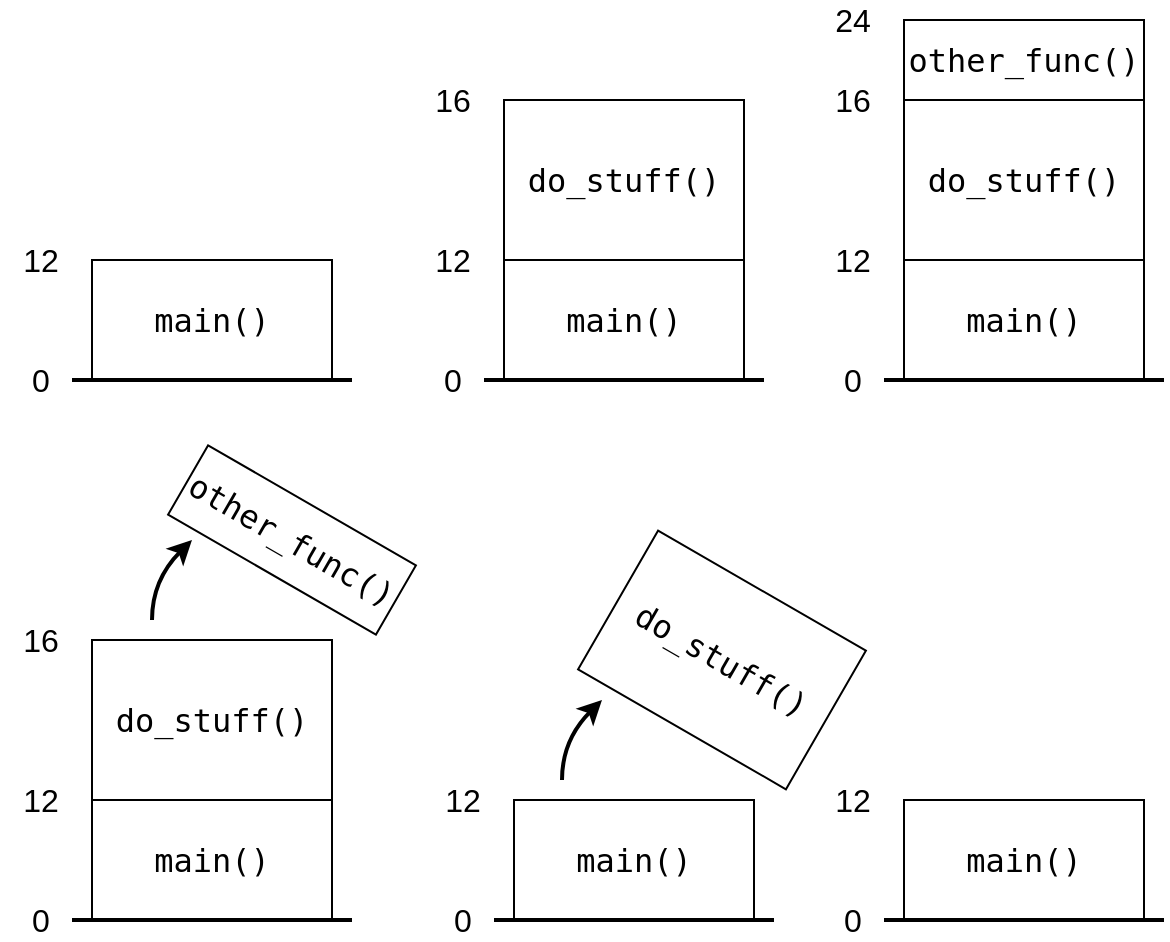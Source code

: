 <mxfile version="12.9.2" type="device"><diagram id="3T6XXa4KqIWcqoQXKcZj" name="Page-1"><mxGraphModel dx="918" dy="471" grid="1" gridSize="10" guides="0" tooltips="1" connect="1" arrows="1" fold="1" page="1" pageScale="1" pageWidth="850" pageHeight="1100" math="0" shadow="0"><root><mxCell id="0"/><mxCell id="1" parent="0"/><mxCell id="Z8ysf3RP-tLpuXfRaKUo-4" value="&lt;pre&gt;main()&lt;/pre&gt;" style="rounded=0;whiteSpace=wrap;html=1;fontSize=16;" parent="1" vertex="1"><mxGeometry x="110" y="360" width="120" height="60" as="geometry"/></mxCell><mxCell id="WdGrn8KU4RR0bOzMLmEx-74" value="" style="endArrow=none;html=1;strokeWidth=2;fontSize=16;" edge="1" parent="1"><mxGeometry width="50" height="50" relative="1" as="geometry"><mxPoint x="100" y="420" as="sourcePoint"/><mxPoint x="240" y="420" as="targetPoint"/></mxGeometry></mxCell><mxCell id="WdGrn8KU4RR0bOzMLmEx-76" value="0" style="text;html=1;align=center;verticalAlign=middle;resizable=0;points=[];autosize=1;fontSize=16;" vertex="1" parent="1"><mxGeometry x="69" y="410" width="30" height="20" as="geometry"/></mxCell><mxCell id="WdGrn8KU4RR0bOzMLmEx-77" value="12" style="text;html=1;align=center;verticalAlign=middle;resizable=0;points=[];autosize=1;fontSize=16;" vertex="1" parent="1"><mxGeometry x="64" y="350" width="40" height="20" as="geometry"/></mxCell><mxCell id="WdGrn8KU4RR0bOzMLmEx-78" value="&lt;pre&gt;main()&lt;/pre&gt;" style="rounded=0;whiteSpace=wrap;html=1;fontSize=16;" vertex="1" parent="1"><mxGeometry x="316" y="360" width="120" height="60" as="geometry"/></mxCell><mxCell id="WdGrn8KU4RR0bOzMLmEx-80" value="" style="endArrow=none;html=1;strokeWidth=2;fontSize=16;" edge="1" parent="1"><mxGeometry width="50" height="50" relative="1" as="geometry"><mxPoint x="306" y="420" as="sourcePoint"/><mxPoint x="446" y="420" as="targetPoint"/></mxGeometry></mxCell><mxCell id="WdGrn8KU4RR0bOzMLmEx-81" value="0" style="text;html=1;align=center;verticalAlign=middle;resizable=0;points=[];autosize=1;fontSize=16;" vertex="1" parent="1"><mxGeometry x="275" y="410" width="30" height="20" as="geometry"/></mxCell><mxCell id="WdGrn8KU4RR0bOzMLmEx-82" value="12" style="text;html=1;align=center;verticalAlign=middle;resizable=0;points=[];autosize=1;fontSize=16;" vertex="1" parent="1"><mxGeometry x="270" y="350" width="40" height="20" as="geometry"/></mxCell><mxCell id="WdGrn8KU4RR0bOzMLmEx-83" value="&lt;pre&gt;do_stuff()&lt;/pre&gt;" style="rounded=0;whiteSpace=wrap;html=1;fontSize=16;" vertex="1" parent="1"><mxGeometry x="316" y="280" width="120" height="80" as="geometry"/></mxCell><mxCell id="WdGrn8KU4RR0bOzMLmEx-84" value="16" style="text;html=1;align=center;verticalAlign=middle;resizable=0;points=[];autosize=1;fontSize=16;" vertex="1" parent="1"><mxGeometry x="270" y="270" width="40" height="20" as="geometry"/></mxCell><mxCell id="WdGrn8KU4RR0bOzMLmEx-87" value="&lt;pre&gt;main()&lt;/pre&gt;" style="rounded=0;whiteSpace=wrap;html=1;fontSize=16;" vertex="1" parent="1"><mxGeometry x="516" y="360" width="120" height="60" as="geometry"/></mxCell><mxCell id="WdGrn8KU4RR0bOzMLmEx-88" value="" style="endArrow=none;html=1;strokeWidth=2;fontSize=16;" edge="1" parent="1"><mxGeometry width="50" height="50" relative="1" as="geometry"><mxPoint x="506" y="420" as="sourcePoint"/><mxPoint x="646" y="420" as="targetPoint"/></mxGeometry></mxCell><mxCell id="WdGrn8KU4RR0bOzMLmEx-89" value="0" style="text;html=1;align=center;verticalAlign=middle;resizable=0;points=[];autosize=1;fontSize=16;" vertex="1" parent="1"><mxGeometry x="475" y="410" width="30" height="20" as="geometry"/></mxCell><mxCell id="WdGrn8KU4RR0bOzMLmEx-90" value="12" style="text;html=1;align=center;verticalAlign=middle;resizable=0;points=[];autosize=1;fontSize=16;" vertex="1" parent="1"><mxGeometry x="470" y="350" width="40" height="20" as="geometry"/></mxCell><mxCell id="WdGrn8KU4RR0bOzMLmEx-91" value="&lt;pre&gt;do_stuff()&lt;/pre&gt;" style="rounded=0;whiteSpace=wrap;html=1;fontSize=16;" vertex="1" parent="1"><mxGeometry x="516" y="280" width="120" height="80" as="geometry"/></mxCell><mxCell id="WdGrn8KU4RR0bOzMLmEx-92" value="16" style="text;html=1;align=center;verticalAlign=middle;resizable=0;points=[];autosize=1;fontSize=16;" vertex="1" parent="1"><mxGeometry x="470" y="270" width="40" height="20" as="geometry"/></mxCell><mxCell id="WdGrn8KU4RR0bOzMLmEx-93" value="&lt;pre&gt;other_func()&lt;/pre&gt;" style="rounded=0;whiteSpace=wrap;html=1;fontSize=16;" vertex="1" parent="1"><mxGeometry x="516" y="240" width="120" height="40" as="geometry"/></mxCell><mxCell id="WdGrn8KU4RR0bOzMLmEx-94" value="24" style="text;html=1;align=center;verticalAlign=middle;resizable=0;points=[];autosize=1;fontSize=16;" vertex="1" parent="1"><mxGeometry x="470" y="230" width="40" height="20" as="geometry"/></mxCell><mxCell id="WdGrn8KU4RR0bOzMLmEx-95" value="&lt;pre&gt;main()&lt;/pre&gt;" style="rounded=0;whiteSpace=wrap;html=1;fontSize=16;" vertex="1" parent="1"><mxGeometry x="110" y="630" width="120" height="60" as="geometry"/></mxCell><mxCell id="WdGrn8KU4RR0bOzMLmEx-96" value="" style="endArrow=none;html=1;strokeWidth=2;fontSize=16;" edge="1" parent="1"><mxGeometry width="50" height="50" relative="1" as="geometry"><mxPoint x="100" y="690" as="sourcePoint"/><mxPoint x="240" y="690" as="targetPoint"/></mxGeometry></mxCell><mxCell id="WdGrn8KU4RR0bOzMLmEx-97" value="0" style="text;html=1;align=center;verticalAlign=middle;resizable=0;points=[];autosize=1;fontSize=16;" vertex="1" parent="1"><mxGeometry x="69" y="680" width="30" height="20" as="geometry"/></mxCell><mxCell id="WdGrn8KU4RR0bOzMLmEx-98" value="12" style="text;html=1;align=center;verticalAlign=middle;resizable=0;points=[];autosize=1;fontSize=16;" vertex="1" parent="1"><mxGeometry x="64" y="620" width="40" height="20" as="geometry"/></mxCell><mxCell id="WdGrn8KU4RR0bOzMLmEx-99" value="&lt;pre&gt;do_stuff()&lt;/pre&gt;" style="rounded=0;whiteSpace=wrap;html=1;fontSize=16;" vertex="1" parent="1"><mxGeometry x="110" y="550" width="120" height="80" as="geometry"/></mxCell><mxCell id="WdGrn8KU4RR0bOzMLmEx-100" value="16" style="text;html=1;align=center;verticalAlign=middle;resizable=0;points=[];autosize=1;fontSize=16;" vertex="1" parent="1"><mxGeometry x="64" y="540" width="40" height="20" as="geometry"/></mxCell><mxCell id="WdGrn8KU4RR0bOzMLmEx-101" value="&lt;pre&gt;other_func()&lt;/pre&gt;" style="rounded=0;whiteSpace=wrap;html=1;fontSize=16;rotation=30;" vertex="1" parent="1"><mxGeometry x="150" y="480" width="120" height="40" as="geometry"/></mxCell><mxCell id="WdGrn8KU4RR0bOzMLmEx-103" value="&lt;pre&gt;main()&lt;/pre&gt;" style="rounded=0;whiteSpace=wrap;html=1;fontSize=16;" vertex="1" parent="1"><mxGeometry x="321" y="630" width="120" height="60" as="geometry"/></mxCell><mxCell id="WdGrn8KU4RR0bOzMLmEx-104" value="" style="endArrow=none;html=1;strokeWidth=2;fontSize=16;" edge="1" parent="1"><mxGeometry width="50" height="50" relative="1" as="geometry"><mxPoint x="311" y="690" as="sourcePoint"/><mxPoint x="451" y="690" as="targetPoint"/></mxGeometry></mxCell><mxCell id="WdGrn8KU4RR0bOzMLmEx-105" value="0" style="text;html=1;align=center;verticalAlign=middle;resizable=0;points=[];autosize=1;fontSize=16;" vertex="1" parent="1"><mxGeometry x="280" y="680" width="30" height="20" as="geometry"/></mxCell><mxCell id="WdGrn8KU4RR0bOzMLmEx-106" value="12" style="text;html=1;align=center;verticalAlign=middle;resizable=0;points=[];autosize=1;fontSize=16;" vertex="1" parent="1"><mxGeometry x="275" y="620" width="40" height="20" as="geometry"/></mxCell><mxCell id="WdGrn8KU4RR0bOzMLmEx-107" value="&lt;pre&gt;do_stuff()&lt;/pre&gt;" style="rounded=0;whiteSpace=wrap;html=1;fontSize=16;rotation=30;" vertex="1" parent="1"><mxGeometry x="365" y="520" width="120" height="80" as="geometry"/></mxCell><mxCell id="WdGrn8KU4RR0bOzMLmEx-109" value="&lt;pre&gt;main()&lt;/pre&gt;" style="rounded=0;whiteSpace=wrap;html=1;fontSize=16;" vertex="1" parent="1"><mxGeometry x="516" y="630" width="120" height="60" as="geometry"/></mxCell><mxCell id="WdGrn8KU4RR0bOzMLmEx-110" value="" style="endArrow=none;html=1;strokeWidth=2;fontSize=16;" edge="1" parent="1"><mxGeometry width="50" height="50" relative="1" as="geometry"><mxPoint x="506" y="690" as="sourcePoint"/><mxPoint x="646" y="690" as="targetPoint"/></mxGeometry></mxCell><mxCell id="WdGrn8KU4RR0bOzMLmEx-111" value="0" style="text;html=1;align=center;verticalAlign=middle;resizable=0;points=[];autosize=1;fontSize=16;" vertex="1" parent="1"><mxGeometry x="475" y="680" width="30" height="20" as="geometry"/></mxCell><mxCell id="WdGrn8KU4RR0bOzMLmEx-112" value="12" style="text;html=1;align=center;verticalAlign=middle;resizable=0;points=[];autosize=1;fontSize=16;" vertex="1" parent="1"><mxGeometry x="470" y="620" width="40" height="20" as="geometry"/></mxCell><mxCell id="WdGrn8KU4RR0bOzMLmEx-113" value="" style="curved=1;endArrow=classic;html=1;strokeWidth=2;fontSize=16;" edge="1" parent="1"><mxGeometry width="50" height="50" relative="1" as="geometry"><mxPoint x="140" y="540" as="sourcePoint"/><mxPoint x="160" y="500" as="targetPoint"/><Array as="points"><mxPoint x="140" y="520"/></Array></mxGeometry></mxCell><mxCell id="WdGrn8KU4RR0bOzMLmEx-114" value="" style="curved=1;endArrow=classic;html=1;strokeWidth=2;fontSize=16;" edge="1" parent="1"><mxGeometry width="50" height="50" relative="1" as="geometry"><mxPoint x="345" y="620" as="sourcePoint"/><mxPoint x="365" y="580" as="targetPoint"/><Array as="points"><mxPoint x="345" y="600"/></Array></mxGeometry></mxCell></root></mxGraphModel></diagram></mxfile>